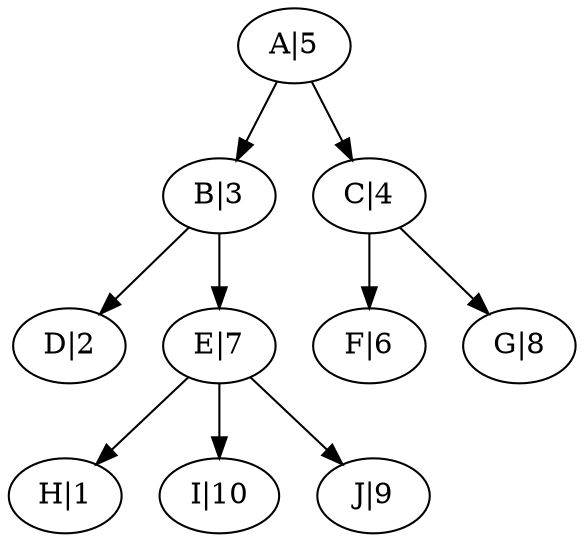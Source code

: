 digraph G {
	"A|5" -> "B|3";
	"A|5" -> "C|4";
	"B|3" -> "D|2";
	"B|3" -> "E|7";
	"E|7" -> "H|1";
	"E|7" -> "I|10";
	"E|7" -> "J|9";
	"C|4" -> "F|6";
	"C|4" -> "G|8";
}
